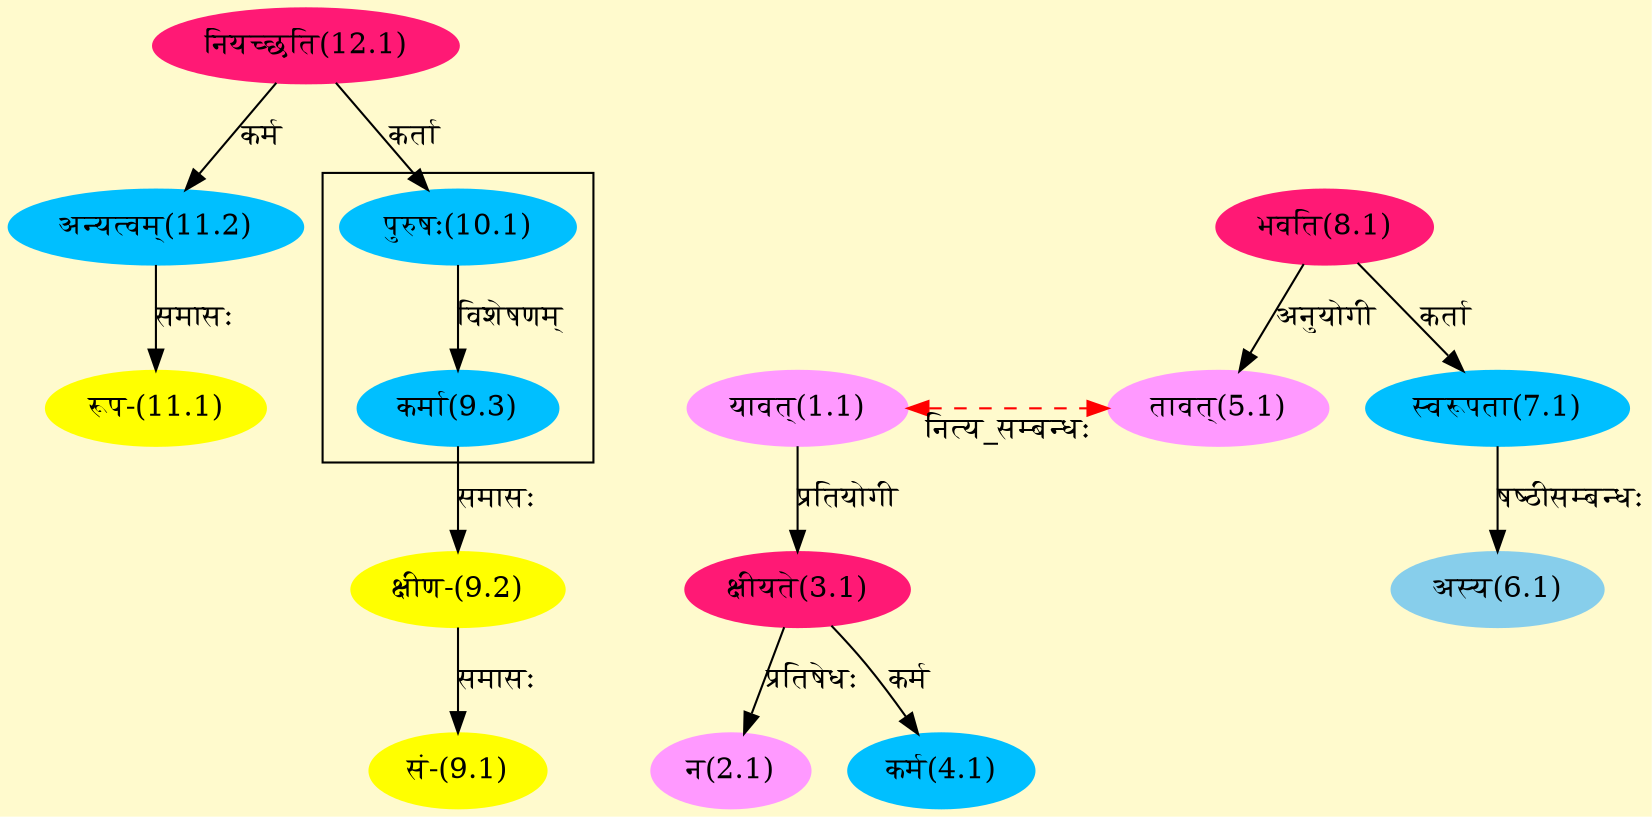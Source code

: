 digraph G{
rankdir=BT;
 compound=true;
 bgcolor="lemonchiffon1";

subgraph cluster_1{
Node9_3 [style=filled, color="#00BFFF" label = "कर्मा(9.3)"]
Node10_1 [style=filled, color="#00BFFF" label = "पुरुषः(10.1)"]

}
Node1_1 [style=filled, color="#FF99FF" label = "यावत्(1.1)"]
Node5_1 [style=filled, color="#FF99FF" label = "तावत्(5.1)"]
Node2_1 [style=filled, color="#FF99FF" label = "न(2.1)"]
Node3_1 [style=filled, color="#FF1975" label = "क्षीयते(3.1)"]
Node4_1 [style=filled, color="#00BFFF" label = "कर्म(4.1)"]
Node8_1 [style=filled, color="#FF1975" label = "भवति(8.1)"]
Node6_1 [style=filled, color="#87CEEB" label = "अस्य(6.1)"]
Node7_1 [style=filled, color="#00BFFF" label = "स्वरूपता(7.1)"]
Node [style=filled, color="" label = "()"]
Node9_1 [style=filled, color="#FFFF00" label = "सं-(9.1)"]
Node9_2 [style=filled, color="#FFFF00" label = "क्षीण-(9.2)"]
Node9_3 [style=filled, color="#00BFFF" label = "कर्मा(9.3)"]
Node10_1 [style=filled, color="#00BFFF" label = "पुरुषः(10.1)"]
Node12_1 [style=filled, color="#FF1975" label = "नियच्छति(12.1)"]
Node11_1 [style=filled, color="#FFFF00" label = "रूप-(11.1)"]
Node11_2 [style=filled, color="#00BFFF" label = "अन्यत्वम्(11.2)"]
{rank = same; Node1_1; Node5_1;}
/* Start of Relations section */

Node1_1 -> Node5_1 [ style=dashed color="red" label="नित्य_सम्बन्धः"  dir="both" ]
Node2_1 -> Node3_1 [  label="प्रतिषेधः"  dir="back" ]
Node3_1 -> Node1_1 [  label="प्रतियोगी"  dir="back" ]
Node4_1 -> Node3_1 [  label="कर्म"  dir="back" ]
Node5_1 -> Node8_1 [  label="अनुयोगी"  dir="back" ]
Node6_1 -> Node7_1 [  label="षष्ठीसम्बन्धः"  dir="back" ]
Node7_1 -> Node8_1 [  label="कर्ता"  dir="back" ]
Node9_1 -> Node9_2 [  label="समासः"  dir="back" ]
Node9_2 -> Node9_3 [  label="समासः"  dir="back" ]
Node9_3 -> Node10_1 [  label="विशेषणम्"  dir="back" ]
Node10_1 -> Node12_1 [  label="कर्ता"  dir="back" ]
Node11_1 -> Node11_2 [  label="समासः"  dir="back" ]
Node11_2 -> Node12_1 [  label="कर्म"  dir="back" ]
}
